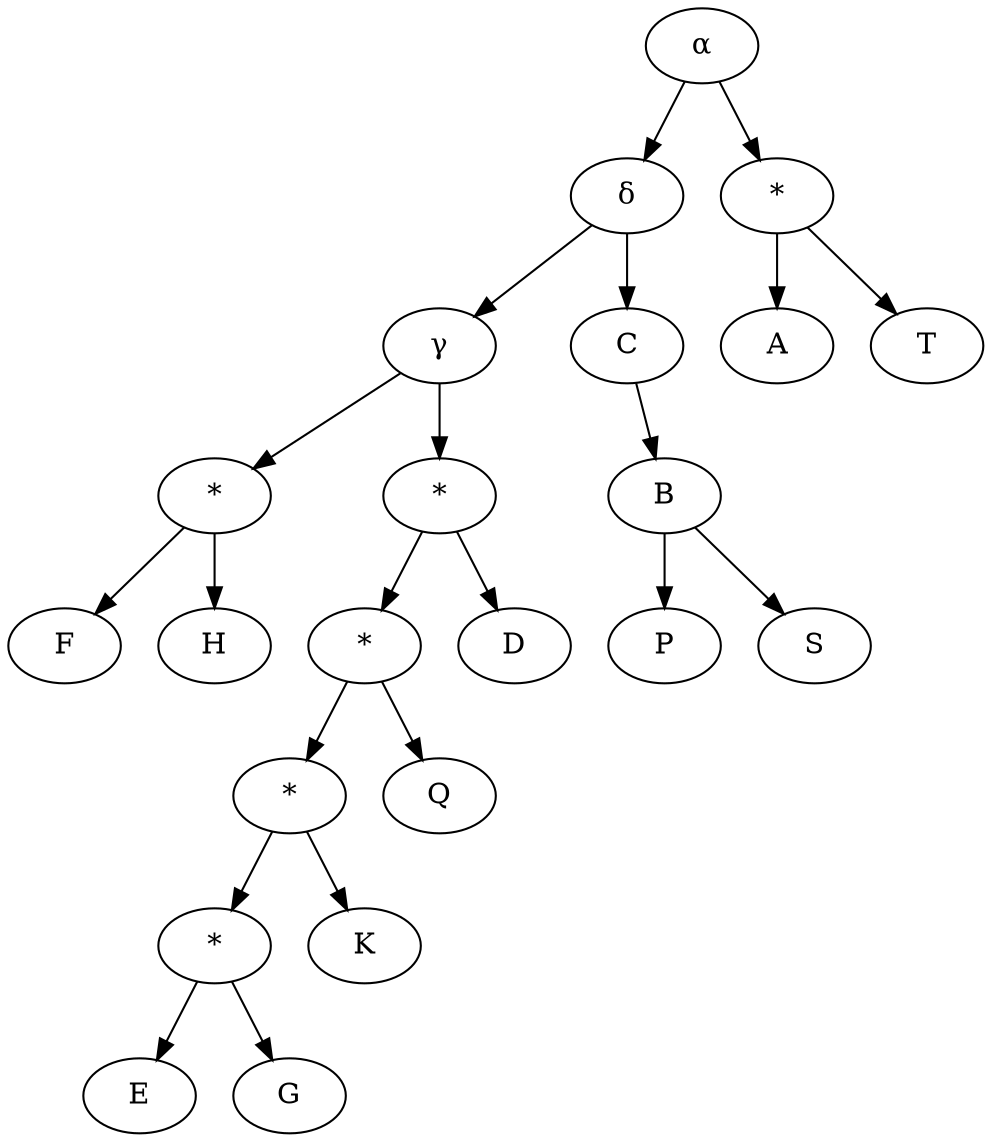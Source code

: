digraph "TF Stemma" {
    "α" [ class=hypothetical ];
    "γ" [ class=hypothetical ];
    "δ" [ class=hypothetical ];
    1 [ class=hypothetical,label="*" ];
    3 [ class=hypothetical,label="*" ];
    4 [ class=hypothetical,label="*" ];
    5 [ class=hypothetical,label="*" ];
    6 [ class=hypothetical,label="*" ];
    7 [ class=hypothetical,label="*" ];
    A [ class=extant ];
    B [ class=extant ];
    C [ class=extant ];
    D [ class=extant ];
    E [ class=extant ];
    F [ class=extant ];
    G [ class=extant ];
    H [ class=extant ];
    K [ class=extant ];
    P [ class=extant ];
    Q [ class=extant ];
    S [ class=extant ];
    T [ class=extant ];
    "α" -> 1;
    1 -> A;
    1 -> T;
    "α" -> "δ";
    "δ" -> C;
    C -> B;
    B -> P;
    B -> S;
    "δ" -> "γ";
    "γ" -> 3;
    3 -> F;
    3 -> H;
    "γ" -> 4;
    4 -> D;
    4 -> 5;
    5 -> Q;
    5 -> 6;
    6 -> K;
    6 -> 7;
    7 -> E;
    7 -> G;
}
